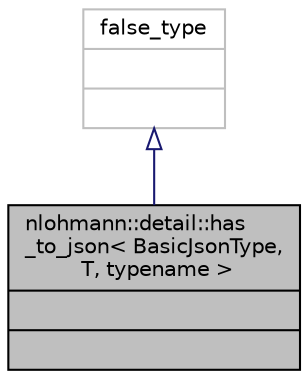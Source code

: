 digraph "nlohmann::detail::has_to_json&lt; BasicJsonType, T, typename &gt;"
{
 // INTERACTIVE_SVG=YES
  edge [fontname="Helvetica",fontsize="10",labelfontname="Helvetica",labelfontsize="10"];
  node [fontname="Helvetica",fontsize="10",shape=record];
  Node1 [label="{nlohmann::detail::has\l_to_json\< BasicJsonType,\l T, typename \>\n||}",height=0.2,width=0.4,color="black", fillcolor="grey75", style="filled", fontcolor="black"];
  Node2 -> Node1 [dir="back",color="midnightblue",fontsize="10",style="solid",arrowtail="onormal"];
  Node2 [label="{false_type\n||}",height=0.2,width=0.4,color="grey75", fillcolor="white", style="filled"];
}
